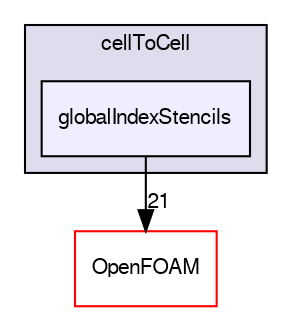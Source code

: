 digraph "src/finiteVolume/fvMesh/extendedStencil/cellToCell/globalIndexStencils" {
  bgcolor=transparent;
  compound=true
  node [ fontsize="10", fontname="FreeSans"];
  edge [ labelfontsize="10", labelfontname="FreeSans"];
  subgraph clusterdir_29a0ec52e1bec07b305a38b682ef8704 {
    graph [ bgcolor="#ddddee", pencolor="black", label="cellToCell" fontname="FreeSans", fontsize="10", URL="dir_29a0ec52e1bec07b305a38b682ef8704.html"]
  dir_38de3bbb3a1876434488393204a312e0 [shape=box, label="globalIndexStencils", style="filled", fillcolor="#eeeeff", pencolor="black", URL="dir_38de3bbb3a1876434488393204a312e0.html"];
  }
  dir_c5473ff19b20e6ec4dfe5c310b3778a8 [shape=box label="OpenFOAM" color="red" URL="dir_c5473ff19b20e6ec4dfe5c310b3778a8.html"];
  dir_38de3bbb3a1876434488393204a312e0->dir_c5473ff19b20e6ec4dfe5c310b3778a8 [headlabel="21", labeldistance=1.5 headhref="dir_000968_001732.html"];
}
